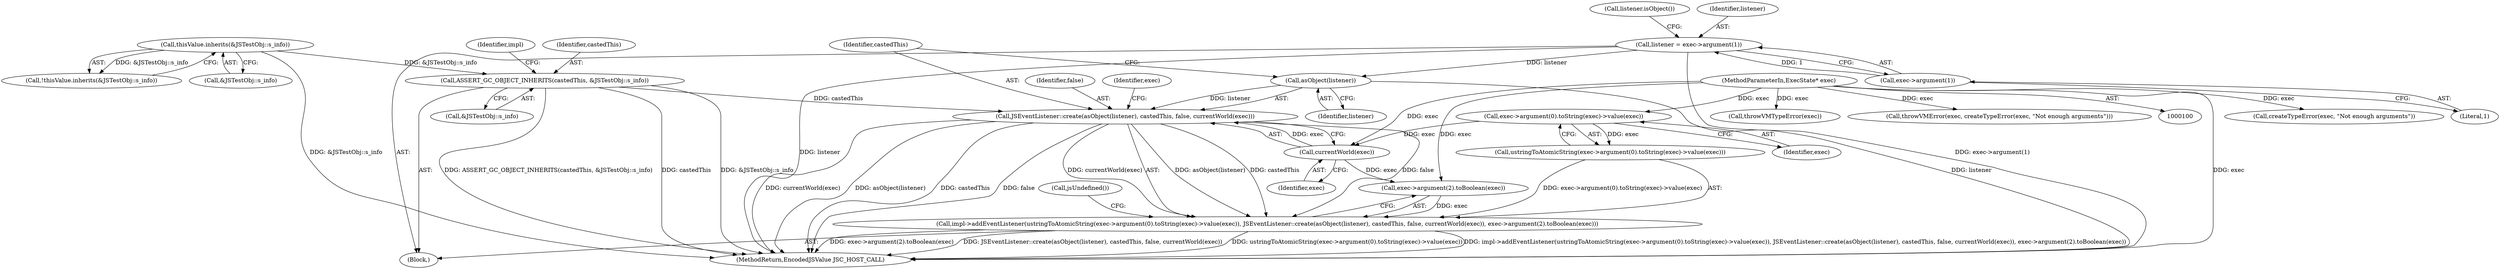 digraph "0_Chrome_b944f670bb7a8a919daac497a4ea0536c954c201_24@API" {
"1000152" [label="(Call,JSEventListener::create(asObject(listener), castedThis, false, currentWorld(exec)))"];
"1000153" [label="(Call,asObject(listener))"];
"1000138" [label="(Call,listener = exec->argument(1))"];
"1000140" [label="(Call,exec->argument(1))"];
"1000117" [label="(Call,ASSERT_GC_OBJECT_INHERITS(castedThis, &JSTestObj::s_info))"];
"1000109" [label="(Call,thisValue.inherits(&JSTestObj::s_info))"];
"1000157" [label="(Call,currentWorld(exec))"];
"1000150" [label="(Call,exec->argument(0).toString(exec)->value(exec))"];
"1000101" [label="(MethodParameterIn,ExecState* exec)"];
"1000148" [label="(Call,impl->addEventListener(ustringToAtomicString(exec->argument(0).toString(exec)->value(exec)), JSEventListener::create(asObject(listener), castedThis, false, currentWorld(exec)), exec->argument(2).toBoolean(exec)))"];
"1000156" [label="(Identifier,false)"];
"1000150" [label="(Call,exec->argument(0).toString(exec)->value(exec))"];
"1000141" [label="(Literal,1)"];
"1000134" [label="(Call,createTypeError(exec, \"Not enough arguments\"))"];
"1000118" [label="(Identifier,castedThis)"];
"1000123" [label="(Identifier,impl)"];
"1000155" [label="(Identifier,castedThis)"];
"1000152" [label="(Call,JSEventListener::create(asObject(listener), castedThis, false, currentWorld(exec)))"];
"1000164" [label="(MethodReturn,EncodedJSValue JSC_HOST_CALL)"];
"1000119" [label="(Call,&JSTestObj::s_info)"];
"1000159" [label="(Call,exec->argument(2).toBoolean(exec))"];
"1000140" [label="(Call,exec->argument(1))"];
"1000110" [label="(Call,&JSTestObj::s_info)"];
"1000138" [label="(Call,listener = exec->argument(1))"];
"1000157" [label="(Call,currentWorld(exec))"];
"1000108" [label="(Call,!thisValue.inherits(&JSTestObj::s_info))"];
"1000144" [label="(Call,listener.isObject())"];
"1000117" [label="(Call,ASSERT_GC_OBJECT_INHERITS(castedThis, &JSTestObj::s_info))"];
"1000101" [label="(MethodParameterIn,ExecState* exec)"];
"1000139" [label="(Identifier,listener)"];
"1000158" [label="(Identifier,exec)"];
"1000148" [label="(Call,impl->addEventListener(ustringToAtomicString(exec->argument(0).toString(exec)->value(exec)), JSEventListener::create(asObject(listener), castedThis, false, currentWorld(exec)), exec->argument(2).toBoolean(exec)))"];
"1000102" [label="(Block,)"];
"1000153" [label="(Call,asObject(listener))"];
"1000149" [label="(Call,ustringToAtomicString(exec->argument(0).toString(exec)->value(exec)))"];
"1000113" [label="(Call,throwVMTypeError(exec))"];
"1000109" [label="(Call,thisValue.inherits(&JSTestObj::s_info))"];
"1000132" [label="(Call,throwVMError(exec, createTypeError(exec, \"Not enough arguments\")))"];
"1000163" [label="(Call,jsUndefined())"];
"1000154" [label="(Identifier,listener)"];
"1000160" [label="(Identifier,exec)"];
"1000151" [label="(Identifier,exec)"];
"1000152" -> "1000148"  [label="AST: "];
"1000152" -> "1000157"  [label="CFG: "];
"1000153" -> "1000152"  [label="AST: "];
"1000155" -> "1000152"  [label="AST: "];
"1000156" -> "1000152"  [label="AST: "];
"1000157" -> "1000152"  [label="AST: "];
"1000160" -> "1000152"  [label="CFG: "];
"1000152" -> "1000164"  [label="DDG: currentWorld(exec)"];
"1000152" -> "1000164"  [label="DDG: asObject(listener)"];
"1000152" -> "1000164"  [label="DDG: castedThis"];
"1000152" -> "1000164"  [label="DDG: false"];
"1000152" -> "1000148"  [label="DDG: asObject(listener)"];
"1000152" -> "1000148"  [label="DDG: castedThis"];
"1000152" -> "1000148"  [label="DDG: false"];
"1000152" -> "1000148"  [label="DDG: currentWorld(exec)"];
"1000153" -> "1000152"  [label="DDG: listener"];
"1000117" -> "1000152"  [label="DDG: castedThis"];
"1000157" -> "1000152"  [label="DDG: exec"];
"1000153" -> "1000154"  [label="CFG: "];
"1000154" -> "1000153"  [label="AST: "];
"1000155" -> "1000153"  [label="CFG: "];
"1000153" -> "1000164"  [label="DDG: listener"];
"1000138" -> "1000153"  [label="DDG: listener"];
"1000138" -> "1000102"  [label="AST: "];
"1000138" -> "1000140"  [label="CFG: "];
"1000139" -> "1000138"  [label="AST: "];
"1000140" -> "1000138"  [label="AST: "];
"1000144" -> "1000138"  [label="CFG: "];
"1000138" -> "1000164"  [label="DDG: listener"];
"1000138" -> "1000164"  [label="DDG: exec->argument(1)"];
"1000140" -> "1000138"  [label="DDG: 1"];
"1000140" -> "1000141"  [label="CFG: "];
"1000141" -> "1000140"  [label="AST: "];
"1000117" -> "1000102"  [label="AST: "];
"1000117" -> "1000119"  [label="CFG: "];
"1000118" -> "1000117"  [label="AST: "];
"1000119" -> "1000117"  [label="AST: "];
"1000123" -> "1000117"  [label="CFG: "];
"1000117" -> "1000164"  [label="DDG: castedThis"];
"1000117" -> "1000164"  [label="DDG: &JSTestObj::s_info"];
"1000117" -> "1000164"  [label="DDG: ASSERT_GC_OBJECT_INHERITS(castedThis, &JSTestObj::s_info)"];
"1000109" -> "1000117"  [label="DDG: &JSTestObj::s_info"];
"1000109" -> "1000108"  [label="AST: "];
"1000109" -> "1000110"  [label="CFG: "];
"1000110" -> "1000109"  [label="AST: "];
"1000108" -> "1000109"  [label="CFG: "];
"1000109" -> "1000164"  [label="DDG: &JSTestObj::s_info"];
"1000109" -> "1000108"  [label="DDG: &JSTestObj::s_info"];
"1000157" -> "1000158"  [label="CFG: "];
"1000158" -> "1000157"  [label="AST: "];
"1000150" -> "1000157"  [label="DDG: exec"];
"1000101" -> "1000157"  [label="DDG: exec"];
"1000157" -> "1000159"  [label="DDG: exec"];
"1000150" -> "1000149"  [label="AST: "];
"1000150" -> "1000151"  [label="CFG: "];
"1000151" -> "1000150"  [label="AST: "];
"1000149" -> "1000150"  [label="CFG: "];
"1000150" -> "1000149"  [label="DDG: exec"];
"1000101" -> "1000150"  [label="DDG: exec"];
"1000101" -> "1000100"  [label="AST: "];
"1000101" -> "1000164"  [label="DDG: exec"];
"1000101" -> "1000113"  [label="DDG: exec"];
"1000101" -> "1000132"  [label="DDG: exec"];
"1000101" -> "1000134"  [label="DDG: exec"];
"1000101" -> "1000159"  [label="DDG: exec"];
"1000148" -> "1000102"  [label="AST: "];
"1000148" -> "1000159"  [label="CFG: "];
"1000149" -> "1000148"  [label="AST: "];
"1000159" -> "1000148"  [label="AST: "];
"1000163" -> "1000148"  [label="CFG: "];
"1000148" -> "1000164"  [label="DDG: exec->argument(2).toBoolean(exec)"];
"1000148" -> "1000164"  [label="DDG: JSEventListener::create(asObject(listener), castedThis, false, currentWorld(exec))"];
"1000148" -> "1000164"  [label="DDG: ustringToAtomicString(exec->argument(0).toString(exec)->value(exec))"];
"1000148" -> "1000164"  [label="DDG: impl->addEventListener(ustringToAtomicString(exec->argument(0).toString(exec)->value(exec)), JSEventListener::create(asObject(listener), castedThis, false, currentWorld(exec)), exec->argument(2).toBoolean(exec))"];
"1000149" -> "1000148"  [label="DDG: exec->argument(0).toString(exec)->value(exec)"];
"1000159" -> "1000148"  [label="DDG: exec"];
}

